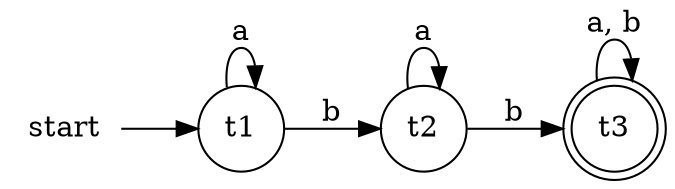 digraph G {
  rankdir = LR;
  node [shape = none]; start;
  node [shape = circle]; t1 t2;
  node [shape = doublecircle]; t3;
  start -> t1;
  t1 -> t1 [label = "a"];
  t1 -> t2 [label = "b"];
  t2 -> t2 [label = "a"];
  t2 -> t3 [label = "b"];
  t3 -> t3 [label = "a, b"];
}
